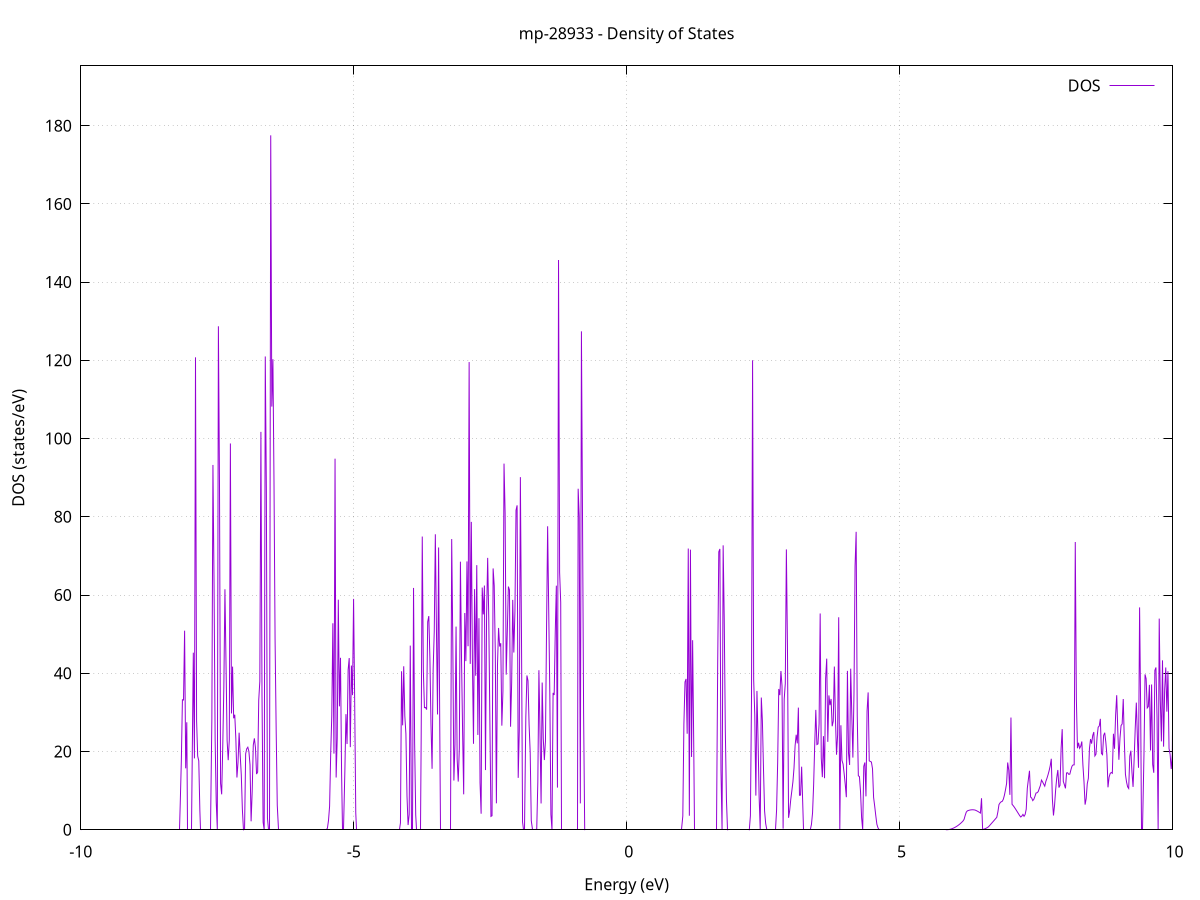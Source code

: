 set title 'mp-28933 - Density of States'
set xlabel 'Energy (eV)'
set ylabel 'DOS (states/eV)'
set grid
set xrange [-10:10]
set yrange [0:195.280]
set xzeroaxis lt -1
set terminal png size 800,600
set output 'mp-28933_dos_gnuplot.png'
plot '-' using 1:2 with lines title 'DOS'
-25.094400 0.000000
-25.074500 0.000000
-25.054500 0.000000
-25.034500 0.000000
-25.014600 0.000000
-24.994600 0.000000
-24.974600 0.000000
-24.954600 0.000000
-24.934700 0.000000
-24.914700 0.000000
-24.894700 0.000000
-24.874700 0.000000
-24.854800 0.000000
-24.834800 0.000000
-24.814800 0.000000
-24.794900 0.000000
-24.774900 0.000000
-24.754900 0.000000
-24.734900 0.000000
-24.715000 0.000000
-24.695000 0.000000
-24.675000 0.000000
-24.655100 0.000000
-24.635100 0.000000
-24.615100 0.000000
-24.595100 0.000000
-24.575200 0.000000
-24.555200 0.000000
-24.535200 0.000000
-24.515300 0.000000
-24.495300 0.000000
-24.475300 0.000000
-24.455300 0.000000
-24.435400 0.000000
-24.415400 0.000000
-24.395400 0.000000
-24.375400 0.000000
-24.355500 0.000000
-24.335500 0.000000
-24.315500 0.000000
-24.295600 0.000000
-24.275600 0.000000
-24.255600 0.000000
-24.235600 0.000000
-24.215700 0.000000
-24.195700 0.000000
-24.175700 0.000000
-24.155800 0.000000
-24.135800 0.000000
-24.115800 0.000000
-24.095800 0.000000
-24.075900 0.000000
-24.055900 0.000000
-24.035900 0.000000
-24.016000 0.000000
-23.996000 0.000000
-23.976000 0.000000
-23.956000 0.000000
-23.936100 0.000000
-23.916100 0.000000
-23.896100 0.000000
-23.876100 0.000000
-23.856200 0.000000
-23.836200 0.000000
-23.816200 0.000000
-23.796300 0.000000
-23.776300 0.000000
-23.756300 0.000000
-23.736300 0.000000
-23.716400 0.000000
-23.696400 0.000000
-23.676400 0.000000
-23.656500 0.000000
-23.636500 0.000000
-23.616500 0.000000
-23.596500 0.000000
-23.576600 0.000000
-23.556600 0.000000
-23.536600 0.000000
-23.516700 0.000000
-23.496700 0.000000
-23.476700 0.000000
-23.456700 0.000000
-23.436800 0.000000
-23.416800 0.000000
-23.396800 0.000000
-23.376800 0.000000
-23.356900 0.000000
-23.336900 0.000000
-23.316900 0.000000
-23.297000 0.000000
-23.277000 14.304500
-23.257000 175.127400
-23.237000 160.215400
-23.217100 0.000000
-23.197100 0.000000
-23.177100 0.000000
-23.157200 0.000000
-23.137200 0.000000
-23.117200 0.000000
-23.097200 0.000000
-23.077300 0.000000
-23.057300 0.000000
-23.037300 0.000000
-23.017300 0.000000
-22.997400 0.000000
-22.977400 0.000000
-22.957400 0.000000
-22.937500 0.000000
-22.917500 138.017500
-22.897500 0.000000
-22.877500 88.163900
-22.857600 0.000000
-22.837600 0.000000
-22.817600 0.000000
-22.797700 0.000000
-22.777700 0.000000
-22.757700 0.000000
-22.737700 0.000000
-22.717800 0.000000
-22.697800 0.000000
-22.677800 0.000000
-22.657900 0.000000
-22.637900 0.000000
-22.617900 0.000000
-22.597900 0.000000
-22.578000 0.000000
-22.558000 0.000000
-22.538000 0.000000
-22.518000 0.000000
-22.498100 0.000000
-22.478100 0.000000
-22.458100 0.000000
-22.438200 0.000000
-22.418200 0.000000
-22.398200 0.000000
-22.378200 0.000000
-22.358300 0.000000
-22.338300 0.000000
-22.318300 0.000000
-22.298400 0.000000
-22.278400 0.000000
-22.258400 0.000000
-22.238400 0.000000
-22.218500 0.000000
-22.198500 0.000000
-22.178500 0.000000
-22.158600 0.000000
-22.138600 0.000000
-22.118600 0.000000
-22.098600 0.000000
-22.078700 0.000000
-22.058700 0.000000
-22.038700 0.000000
-22.018700 0.000000
-21.998800 0.000000
-21.978800 0.000000
-21.958800 0.000000
-21.938900 0.000000
-21.918900 0.000000
-21.898900 0.000000
-21.878900 0.000000
-21.859000 0.000000
-21.839000 0.000000
-21.819000 0.000000
-21.799100 0.000000
-21.779100 0.000000
-21.759100 0.000000
-21.739100 0.000000
-21.719200 0.000000
-21.699200 0.000000
-21.679200 0.000000
-21.659300 0.000000
-21.639300 0.000000
-21.619300 0.000000
-21.599300 0.000000
-21.579400 0.000000
-21.559400 0.000000
-21.539400 0.000000
-21.519400 0.000000
-21.499500 0.000000
-21.479500 0.000000
-21.459500 0.000000
-21.439600 0.000000
-21.419600 0.000000
-21.399600 0.000000
-21.379600 0.000000
-21.359700 0.000000
-21.339700 0.000000
-21.319700 0.000000
-21.299800 0.000000
-21.279800 0.000000
-21.259800 0.000000
-21.239800 0.000000
-21.219900 0.000000
-21.199900 0.000000
-21.179900 0.000000
-21.159900 0.000000
-21.140000 0.000000
-21.120000 0.000000
-21.100000 0.000000
-21.080100 0.000000
-21.060100 0.000000
-21.040100 0.000000
-21.020100 0.000000
-21.000200 0.000000
-20.980200 0.000000
-20.960200 0.000000
-20.940300 0.000000
-20.920300 0.000000
-20.900300 0.000000
-20.880300 0.000000
-20.860400 0.000000
-20.840400 0.000000
-20.820400 0.000000
-20.800500 0.000000
-20.780500 0.000000
-20.760500 0.000000
-20.740500 0.000000
-20.720600 0.000000
-20.700600 0.000000
-20.680600 0.000000
-20.660600 0.000000
-20.640700 0.000000
-20.620700 0.000000
-20.600700 0.000000
-20.580800 0.000000
-20.560800 0.000000
-20.540800 0.000000
-20.520800 0.000000
-20.500900 0.000000
-20.480900 0.000000
-20.460900 0.000000
-20.441000 0.000000
-20.421000 0.000000
-20.401000 0.000000
-20.381000 0.000000
-20.361100 0.000000
-20.341100 0.000000
-20.321100 0.000000
-20.301200 0.000000
-20.281200 0.000000
-20.261200 0.000000
-20.241200 0.000000
-20.221300 0.000000
-20.201300 0.000000
-20.181300 0.000000
-20.161300 0.000000
-20.141400 0.000000
-20.121400 0.000000
-20.101400 0.000000
-20.081500 0.000000
-20.061500 0.000000
-20.041500 0.000000
-20.021500 0.000000
-20.001600 74.231200
-19.981600 108.640400
-19.961600 105.550600
-19.941700 0.000000
-19.921700 0.000000
-19.901700 0.000000
-19.881700 0.000000
-19.861800 0.000000
-19.841800 0.000000
-19.821800 0.000000
-19.801900 0.000000
-19.781900 0.000000
-19.761900 0.000000
-19.741900 0.000000
-19.722000 89.554500
-19.702000 214.513500
-19.682000 0.000000
-19.662000 0.000000
-19.642100 0.000000
-19.622100 0.000000
-19.602100 0.000000
-19.582200 0.000000
-19.562200 0.000000
-19.542200 0.000000
-19.522200 0.000000
-19.502300 0.000000
-19.482300 0.000000
-19.462300 0.000000
-19.442400 0.000000
-19.422400 0.000000
-19.402400 0.000000
-19.382400 0.000000
-19.362500 0.000000
-19.342500 371.662600
-19.322500 2570.352000
-19.302600 0.000000
-19.282600 0.000000
-19.262600 0.000000
-19.242600 0.000000
-19.222700 74.466600
-19.202700 65.685200
-19.182700 0.000000
-19.162700 71.688300
-19.142800 0.000000
-19.122800 0.000000
-19.102800 0.000000
-19.082900 0.000000
-19.062900 0.000000
-19.042900 0.000000
-19.022900 0.000000
-19.003000 0.000000
-18.983000 0.000000
-18.963000 0.000000
-18.943100 0.000000
-18.923100 0.000000
-18.903100 0.000000
-18.883100 0.000000
-18.863200 0.000000
-18.843200 0.000000
-18.823200 0.000000
-18.803200 0.000000
-18.783300 0.000000
-18.763300 0.000000
-18.743300 0.000000
-18.723400 0.000000
-18.703400 0.000000
-18.683400 0.000000
-18.663400 0.000000
-18.643500 0.000000
-18.623500 0.000000
-18.603500 0.000000
-18.583600 0.000000
-18.563600 0.000000
-18.543600 0.000000
-18.523600 0.000000
-18.503700 0.000000
-18.483700 0.000000
-18.463700 0.000000
-18.443800 0.000000
-18.423800 0.000000
-18.403800 0.000000
-18.383800 0.000000
-18.363900 0.000000
-18.343900 0.000000
-18.323900 0.000000
-18.303900 0.000000
-18.284000 0.000000
-18.264000 0.000000
-18.244000 0.000000
-18.224100 0.000000
-18.204100 0.000000
-18.184100 0.000000
-18.164100 0.000000
-18.144200 0.000000
-18.124200 0.000000
-18.104200 0.000000
-18.084300 0.000000
-18.064300 0.000000
-18.044300 0.000000
-18.024300 0.000000
-18.004400 0.000000
-17.984400 0.000000
-17.964400 0.000000
-17.944500 0.000000
-17.924500 0.000000
-17.904500 0.000000
-17.884500 0.000000
-17.864600 0.000000
-17.844600 0.000000
-17.824600 0.000000
-17.804600 0.000000
-17.784700 0.000000
-17.764700 0.000000
-17.744700 0.000000
-17.724800 0.000000
-17.704800 0.000000
-17.684800 0.000000
-17.664800 0.000000
-17.644900 0.000000
-17.624900 0.000000
-17.604900 0.000000
-17.585000 0.000000
-17.565000 0.000000
-17.545000 0.000000
-17.525000 0.000000
-17.505100 0.000000
-17.485100 0.000000
-17.465100 0.000000
-17.445200 0.000000
-17.425200 0.000000
-17.405200 0.000000
-17.385200 0.000000
-17.365300 0.000000
-17.345300 0.000000
-17.325300 0.000000
-17.305300 0.000000
-17.285400 0.000000
-17.265400 0.000000
-17.245400 0.000000
-17.225500 0.000000
-17.205500 0.000000
-17.185500 0.000000
-17.165500 0.000000
-17.145600 0.000000
-17.125600 0.000000
-17.105600 0.000000
-17.085700 0.000000
-17.065700 0.000000
-17.045700 0.000000
-17.025700 0.000000
-17.005800 0.000000
-16.985800 0.000000
-16.965800 0.000000
-16.945800 0.000000
-16.925900 0.000000
-16.905900 0.000000
-16.885900 0.000000
-16.866000 0.000000
-16.846000 0.000000
-16.826000 0.000000
-16.806000 0.000000
-16.786100 0.000000
-16.766100 0.000000
-16.746100 0.000000
-16.726200 0.000000
-16.706200 0.000000
-16.686200 0.000000
-16.666200 0.000000
-16.646300 0.000000
-16.626300 0.000000
-16.606300 0.000000
-16.586400 0.000000
-16.566400 0.000000
-16.546400 0.000000
-16.526400 0.000000
-16.506500 0.000000
-16.486500 0.000000
-16.466500 0.000000
-16.446500 0.000000
-16.426600 0.000000
-16.406600 0.000000
-16.386600 0.000000
-16.366700 0.000000
-16.346700 0.000000
-16.326700 0.000000
-16.306700 0.000000
-16.286800 0.000000
-16.266800 0.000000
-16.246800 0.000000
-16.226900 0.000000
-16.206900 0.000000
-16.186900 0.000000
-16.166900 0.000000
-16.147000 0.000000
-16.127000 0.000000
-16.107000 0.000000
-16.087100 0.000000
-16.067100 0.000000
-16.047100 0.000000
-16.027100 0.000000
-16.007200 0.000000
-15.987200 0.000000
-15.967200 0.000000
-15.947200 0.000000
-15.927300 0.000000
-15.907300 0.000000
-15.887300 0.000000
-15.867400 0.000000
-15.847400 0.000000
-15.827400 0.000000
-15.807400 0.000000
-15.787500 0.000000
-15.767500 0.000000
-15.747500 0.000000
-15.727600 0.000000
-15.707600 0.000000
-15.687600 0.000000
-15.667600 0.000000
-15.647700 0.000000
-15.627700 0.000000
-15.607700 0.000000
-15.587800 0.000000
-15.567800 0.000000
-15.547800 0.000000
-15.527800 0.000000
-15.507900 0.000000
-15.487900 0.000000
-15.467900 0.000000
-15.447900 0.000000
-15.428000 0.000000
-15.408000 0.000000
-15.388000 10.446200
-15.368100 14.801900
-15.348100 26.295700
-15.328100 29.185000
-15.308100 54.634200
-15.288200 14.402100
-15.268200 50.277500
-15.248200 8.860600
-15.228300 0.000000
-15.208300 0.000000
-15.188300 0.000000
-15.168300 0.000000
-15.148400 0.000000
-15.128400 0.000000
-15.108400 0.000000
-15.088400 105.283700
-15.068500 10.421200
-15.048500 54.938300
-15.028500 22.826300
-15.008600 22.793600
-14.988600 22.760800
-14.968600 20.324800
-14.948600 6.111900
-14.928700 0.000000
-14.908700 0.000000
-14.888700 0.000000
-14.868800 0.000000
-14.848800 0.000000
-14.828800 0.000000
-14.808800 0.000000
-14.788900 0.000000
-14.768900 0.000000
-14.748900 0.000000
-14.729000 0.000000
-14.709000 0.000000
-14.689000 0.000000
-14.669000 0.000000
-14.649100 0.000000
-14.629100 0.000000
-14.609100 0.000000
-14.589100 0.000000
-14.569200 0.000000
-14.549200 0.000000
-14.529200 0.000000
-14.509300 0.000000
-14.489300 0.000000
-14.469300 0.000000
-14.449300 63.734200
-14.429400 77.131200
-14.409400 0.000000
-14.389400 120.172500
-14.369500 66.485400
-14.349500 0.027200
-14.329500 0.000000
-14.309500 0.000000
-14.289600 0.000000
-14.269600 0.000000
-14.249600 0.000000
-14.229700 0.000000
-14.209700 0.000000
-14.189700 0.000000
-14.169700 0.000000
-14.149800 0.000000
-14.129800 0.000000
-14.109800 0.000000
-14.089800 0.000000
-14.069900 0.000000
-14.049900 0.000000
-14.029900 0.000000
-14.010000 0.000000
-13.990000 0.000000
-13.970000 0.000000
-13.950000 0.000000
-13.930100 0.000000
-13.910100 0.000000
-13.890100 0.000000
-13.870200 0.000000
-13.850200 0.000000
-13.830200 0.000000
-13.810200 0.000000
-13.790300 0.000000
-13.770300 0.000000
-13.750300 0.000000
-13.730400 0.000000
-13.710400 0.000000
-13.690400 0.215600
-13.670400 2.699500
-13.650500 8.430400
-13.630500 8.427900
-13.610500 8.425600
-13.590500 8.525100
-13.570600 11.491100
-13.550600 14.728800
-13.530600 27.876800
-13.510700 25.043100
-13.490700 8.025300
-13.470700 8.036100
-13.450700 8.047600
-13.430800 8.059900
-13.410800 58.778900
-13.390800 12.758800
-13.370900 10.357400
-13.350900 0.000000
-13.330900 0.000000
-13.310900 0.000000
-13.291000 0.000000
-13.271000 12.077200
-13.251000 17.064600
-13.231100 13.036500
-13.211100 13.015700
-13.191100 13.024500
-13.171100 18.650600
-13.151200 24.448500
-13.131200 18.504800
-13.111200 16.997600
-13.091200 13.985800
-13.071300 10.869400
-13.051300 8.079700
-13.031300 5.016900
-13.011400 2.161600
-12.991400 0.725600
-12.971400 0.054500
-12.951400 0.000000
-12.931500 0.000000
-12.911500 0.000000
-12.891500 0.000000
-12.871600 0.000000
-12.851600 0.000000
-12.831600 0.000000
-12.811600 0.000000
-12.791700 39.525800
-12.771700 108.695500
-12.751700 41.402000
-12.731700 48.194800
-12.711800 72.008900
-12.691800 58.259400
-12.671800 0.000000
-12.651900 0.000000
-12.631900 0.000000
-12.611900 0.000000
-12.591900 0.000000
-12.572000 0.000000
-12.552000 0.000000
-12.532000 0.000000
-12.512100 0.000000
-12.492100 0.000000
-12.472100 0.000000
-12.452100 0.000000
-12.432200 0.000000
-12.412200 0.000000
-12.392200 0.000000
-12.372300 0.000000
-12.352300 0.000000
-12.332300 0.000000
-12.312300 0.000000
-12.292400 0.000000
-12.272400 0.000000
-12.252400 0.000000
-12.232400 0.000000
-12.212500 0.000000
-12.192500 0.000000
-12.172500 0.000000
-12.152600 0.000000
-12.132600 0.000000
-12.112600 0.000000
-12.092600 0.000000
-12.072700 0.000000
-12.052700 0.000000
-12.032700 0.000000
-12.012800 0.000000
-11.992800 0.000000
-11.972800 0.000000
-11.952800 0.000000
-11.932900 0.000000
-11.912900 0.000000
-11.892900 0.000000
-11.873000 0.000000
-11.853000 0.000000
-11.833000 0.000000
-11.813000 0.000000
-11.793100 0.000000
-11.773100 0.000000
-11.753100 0.000000
-11.733100 0.000000
-11.713200 0.000000
-11.693200 0.000000
-11.673200 0.000000
-11.653300 0.000000
-11.633300 0.000000
-11.613300 0.000000
-11.593300 0.000000
-11.573400 0.000000
-11.553400 0.000000
-11.533400 0.000000
-11.513500 0.000000
-11.493500 0.000000
-11.473500 0.000000
-11.453500 0.000000
-11.433600 0.000000
-11.413600 0.000000
-11.393600 0.000000
-11.373700 0.000000
-11.353700 0.000000
-11.333700 0.000000
-11.313700 0.000000
-11.293800 0.000000
-11.273800 0.000000
-11.253800 0.000000
-11.233800 0.000000
-11.213900 0.000000
-11.193900 0.000000
-11.173900 0.000000
-11.154000 0.000000
-11.134000 0.000000
-11.114000 0.000000
-11.094000 0.000000
-11.074100 0.000000
-11.054100 0.000000
-11.034100 0.000000
-11.014200 0.000000
-10.994200 0.000000
-10.974200 0.000000
-10.954200 0.000000
-10.934300 0.000000
-10.914300 0.000000
-10.894300 0.000000
-10.874300 0.000000
-10.854400 0.000000
-10.834400 0.000000
-10.814400 0.000000
-10.794500 0.000000
-10.774500 0.000000
-10.754500 0.000000
-10.734500 0.000000
-10.714600 0.000000
-10.694600 0.000000
-10.674600 0.000000
-10.654700 0.000000
-10.634700 0.000000
-10.614700 0.000000
-10.594700 0.000000
-10.574800 0.000000
-10.554800 0.000000
-10.534800 0.000000
-10.514900 0.000000
-10.494900 0.000000
-10.474900 0.000000
-10.454900 0.000000
-10.435000 0.000000
-10.415000 0.000000
-10.395000 0.000000
-10.375000 0.000000
-10.355100 0.000000
-10.335100 0.000000
-10.315100 0.000000
-10.295200 0.000000
-10.275200 0.000000
-10.255200 0.000000
-10.235200 0.000000
-10.215300 0.000000
-10.195300 0.000000
-10.175300 0.000000
-10.155400 0.000000
-10.135400 0.000000
-10.115400 0.000000
-10.095400 0.000000
-10.075500 0.000000
-10.055500 0.000000
-10.035500 0.000000
-10.015600 0.000000
-9.995600 0.000000
-9.975600 0.000000
-9.955600 0.000000
-9.935700 0.000000
-9.915700 0.000000
-9.895700 0.000000
-9.875700 0.000000
-9.855800 0.000000
-9.835800 0.000000
-9.815800 0.000000
-9.795900 0.000000
-9.775900 0.000000
-9.755900 0.000000
-9.735900 0.000000
-9.716000 0.000000
-9.696000 0.000000
-9.676000 0.000000
-9.656100 0.000000
-9.636100 0.000000
-9.616100 0.000000
-9.596100 0.000000
-9.576200 0.000000
-9.556200 0.000000
-9.536200 0.000000
-9.516300 0.000000
-9.496300 0.000000
-9.476300 0.000000
-9.456300 0.000000
-9.436400 0.000000
-9.416400 0.000000
-9.396400 0.000000
-9.376400 0.000000
-9.356500 0.000000
-9.336500 0.000000
-9.316500 0.000000
-9.296600 0.000000
-9.276600 0.000000
-9.256600 0.000000
-9.236600 0.000000
-9.216700 0.000000
-9.196700 0.000000
-9.176700 0.000000
-9.156800 0.000000
-9.136800 0.000000
-9.116800 0.000000
-9.096800 0.000000
-9.076900 0.000000
-9.056900 0.000000
-9.036900 0.000000
-9.016900 0.000000
-8.997000 0.000000
-8.977000 0.000000
-8.957000 0.000000
-8.937100 0.000000
-8.917100 0.000000
-8.897100 0.000000
-8.877100 0.000000
-8.857200 0.000000
-8.837200 0.000000
-8.817200 0.000000
-8.797300 0.000000
-8.777300 0.000000
-8.757300 0.000000
-8.737300 0.000000
-8.717400 0.000000
-8.697400 0.000000
-8.677400 0.000000
-8.657500 0.000000
-8.637500 0.000000
-8.617500 0.000000
-8.597500 0.000000
-8.577600 0.000000
-8.557600 0.000000
-8.537600 0.000000
-8.517600 0.000000
-8.497700 0.000000
-8.477700 0.000000
-8.457700 0.000000
-8.437800 0.000000
-8.417800 0.000000
-8.397800 0.000000
-8.377800 0.000000
-8.357900 0.000000
-8.337900 0.000000
-8.317900 0.000000
-8.298000 0.000000
-8.278000 0.000000
-8.258000 0.000000
-8.238000 0.000000
-8.218100 0.000000
-8.198100 0.000000
-8.178100 6.668900
-8.158200 17.487800
-8.138200 33.237800
-8.118200 33.174900
-8.098200 50.905200
-8.078300 15.702000
-8.058300 27.475700
-8.038300 0.000000
-8.018300 0.000000
-7.998400 0.000000
-7.978400 0.000000
-7.958400 18.538700
-7.938500 45.271500
-7.918500 18.240600
-7.898500 120.780400
-7.878500 27.923500
-7.858600 18.845100
-7.838600 17.621600
-7.818600 4.945200
-7.798700 0.000000
-7.778700 0.000000
-7.758700 0.000000
-7.738700 0.000000
-7.718800 0.000000
-7.698800 0.000000
-7.678800 0.000000
-7.658900 0.000000
-7.638900 0.000000
-7.618900 0.000000
-7.598900 28.329200
-7.579000 93.272400
-7.559000 63.066500
-7.539000 23.136500
-7.519000 7.083500
-7.499100 0.203800
-7.479100 128.709400
-7.459100 88.889100
-7.439200 11.872200
-7.419200 9.059700
-7.399200 21.307800
-7.379200 36.602400
-7.359300 61.487100
-7.339300 42.208700
-7.319300 22.784800
-7.299400 17.799000
-7.279400 23.003600
-7.259400 98.760300
-7.239400 29.737400
-7.219500 41.712700
-7.199500 28.505000
-7.179500 29.417800
-7.159600 23.322000
-7.139600 13.354400
-7.119600 17.261000
-7.099600 24.815700
-7.079700 19.130800
-7.059700 14.039700
-7.039700 5.134400
-7.019700 0.000000
-6.999800 0.134900
-6.979800 19.419500
-6.959800 20.714700
-6.939900 21.105300
-6.919900 19.988000
-6.899900 16.599800
-6.879900 2.168600
-6.860000 9.838800
-6.840000 21.667500
-6.820000 23.365800
-6.800100 21.007100
-6.780100 14.239300
-6.760100 14.764700
-6.740100 33.162400
-6.720200 37.933600
-6.700200 101.722300
-6.680200 34.528300
-6.660200 1.952600
-6.640300 0.000000
-6.620300 120.997000
-6.600300 86.900400
-6.580400 2.983400
-6.560400 0.000000
-6.540400 0.000000
-6.520400 177.527100
-6.500500 108.182500
-6.480500 120.290900
-6.460500 88.789300
-6.440600 48.515600
-6.420600 25.357600
-6.400600 6.250600
-6.380600 0.000000
-6.360700 0.000000
-6.340700 0.000000
-6.320700 0.000000
-6.300800 0.000000
-6.280800 0.000000
-6.260800 0.000000
-6.240800 0.000000
-6.220900 0.000000
-6.200900 0.000000
-6.180900 0.000000
-6.160900 0.000000
-6.141000 0.000000
-6.121000 0.000000
-6.101000 0.000000
-6.081100 0.000000
-6.061100 0.000000
-6.041100 0.000000
-6.021100 0.000000
-6.001200 0.000000
-5.981200 0.000000
-5.961200 0.000000
-5.941300 0.000000
-5.921300 0.000000
-5.901300 0.000000
-5.881300 0.000000
-5.861400 0.000000
-5.841400 0.000000
-5.821400 0.000000
-5.801500 0.000000
-5.781500 0.000000
-5.761500 0.000000
-5.741500 0.000000
-5.721600 0.000000
-5.701600 0.000000
-5.681600 0.000000
-5.661600 0.000000
-5.641700 0.000000
-5.621700 0.000000
-5.601700 0.000000
-5.581800 0.000000
-5.561800 0.000000
-5.541800 0.000000
-5.521800 0.000000
-5.501900 0.000000
-5.481900 0.412400
-5.461900 2.393100
-5.442000 6.011000
-5.422000 19.301000
-5.402000 29.136200
-5.382000 52.793000
-5.362100 19.477200
-5.342100 94.871900
-5.322100 13.356500
-5.302200 23.347500
-5.282200 58.814300
-5.262200 31.551000
-5.242200 43.962100
-5.222300 14.523200
-5.202300 0.000000
-5.182300 0.000000
-5.162300 14.948700
-5.142400 29.560100
-5.122400 21.921800
-5.102400 40.886200
-5.082500 43.898300
-5.062500 21.120700
-5.042500 41.975000
-5.022500 34.418400
-5.002600 59.022000
-4.982600 33.111500
-4.962600 4.320700
-4.942700 0.000000
-4.922700 0.000000
-4.902700 0.000000
-4.882700 0.000000
-4.862800 0.000000
-4.842800 0.000000
-4.822800 0.000000
-4.802800 0.000000
-4.782900 0.000000
-4.762900 0.000000
-4.742900 0.000000
-4.723000 0.000000
-4.703000 0.000000
-4.683000 0.000000
-4.663000 0.000000
-4.643100 0.000000
-4.623100 0.000000
-4.603100 0.000000
-4.583200 0.000000
-4.563200 0.000000
-4.543200 0.000000
-4.523200 0.000000
-4.503300 0.000000
-4.483300 0.000000
-4.463300 0.000000
-4.443400 0.000000
-4.423400 0.000000
-4.403400 0.000000
-4.383400 0.000000
-4.363500 0.000000
-4.343500 0.000000
-4.323500 0.000000
-4.303500 0.000000
-4.283600 0.000000
-4.263600 0.000000
-4.243600 0.000000
-4.223700 0.000000
-4.203700 0.000000
-4.183700 0.000000
-4.163700 0.000000
-4.143800 1.747500
-4.123800 40.523900
-4.103800 26.698800
-4.083900 41.802000
-4.063900 29.092800
-4.043900 24.515900
-4.023900 8.608500
-4.004000 1.208700
-3.984000 3.893100
-3.964000 47.086100
-3.944100 0.000000
-3.924100 0.000000
-3.904100 61.823500
-3.884100 22.217300
-3.864200 3.814200
-3.844200 0.000000
-3.824200 0.000000
-3.804200 0.000000
-3.784300 0.000000
-3.764300 23.199400
-3.744300 74.962600
-3.724400 40.671500
-3.704400 31.231800
-3.684400 31.266000
-3.664400 30.725700
-3.644500 53.165100
-3.624500 54.633300
-3.604500 43.990300
-3.584600 26.971400
-3.564600 15.587000
-3.544600 41.111400
-3.524600 50.643000
-3.504700 75.548400
-3.484700 51.382400
-3.464700 29.471300
-3.444800 72.170200
-3.424800 28.344000
-3.404800 0.000000
-3.384800 0.000000
-3.364900 0.000000
-3.344900 0.000000
-3.324900 0.000000
-3.304900 0.000000
-3.285000 0.000000
-3.265000 0.000000
-3.245000 0.000000
-3.225100 0.000000
-3.205100 74.307200
-3.185100 48.080900
-3.165100 12.584300
-3.145200 21.748400
-3.125200 51.939900
-3.105200 18.109300
-3.085300 12.317300
-3.065300 20.828000
-3.045300 68.536200
-3.025300 43.987200
-3.005400 25.172700
-2.985400 9.066800
-2.965400 55.415500
-2.945400 43.116500
-2.925500 68.610700
-2.905500 46.920100
-2.885500 119.559400
-2.865600 42.414700
-2.845600 78.716900
-2.825600 43.151800
-2.805600 21.976800
-2.785700 61.508900
-2.765700 39.378700
-2.745700 67.647200
-2.725800 24.239200
-2.705800 54.086600
-2.685800 12.022200
-2.665800 4.097500
-2.645900 61.914900
-2.625900 55.070900
-2.605900 62.439100
-2.586000 15.261700
-2.566000 54.733500
-2.546000 69.506100
-2.526000 54.034100
-2.506100 28.574300
-2.486100 3.416500
-2.466100 3.587300
-2.446100 66.805700
-2.426200 62.403900
-2.406200 45.111400
-2.386200 6.761000
-2.366300 41.972800
-2.346300 51.594400
-2.326300 46.855500
-2.306300 47.688200
-2.286400 26.610200
-2.266400 35.473500
-2.246400 93.603900
-2.226500 81.012600
-2.206500 39.660700
-2.186500 50.541800
-2.166500 62.174200
-2.146600 61.319300
-2.126600 26.347600
-2.106600 37.590500
-2.086700 58.777100
-2.066700 45.314400
-2.046700 55.838700
-2.026700 81.686900
-2.006800 82.930100
-1.986800 13.266500
-1.966800 25.294600
-1.946800 90.154500
-1.926900 50.504400
-1.906900 1.984500
-1.886900 0.000000
-1.867000 0.000000
-1.847000 28.772600
-1.827000 39.444000
-1.807000 38.090300
-1.787100 26.867400
-1.767100 19.816400
-1.747100 2.333600
-1.727200 0.000000
-1.707200 0.000000
-1.687200 0.000000
-1.667200 0.000000
-1.647300 0.152500
-1.627300 12.189000
-1.607300 40.795100
-1.587400 24.928900
-1.567400 6.727100
-1.547400 37.646300
-1.527400 23.361700
-1.507500 17.826700
-1.487500 22.613700
-1.467500 51.270300
-1.447500 77.581400
-1.427600 56.147400
-1.407600 35.090400
-1.387600 3.922100
-1.367700 0.000000
-1.347700 34.987100
-1.327700 34.455700
-1.307700 50.620700
-1.287800 62.400300
-1.267800 10.781300
-1.247800 145.650200
-1.227900 65.780900
-1.207900 58.127800
-1.187900 0.000000
-1.167900 0.000000
-1.148000 0.000000
-1.128000 0.000000
-1.108000 0.000000
-1.088100 0.000000
-1.068100 0.000000
-1.048100 0.000000
-1.028100 0.000000
-1.008200 0.000000
-0.988200 0.000000
-0.968200 0.000000
-0.948200 0.000000
-0.928300 0.000000
-0.908300 0.000000
-0.888300 87.180100
-0.868400 79.964700
-0.848400 6.743800
-0.828400 127.425700
-0.808400 79.659400
-0.788500 29.851500
-0.768500 0.030800
-0.748500 0.000000
-0.728600 0.000000
-0.708600 0.000000
-0.688600 0.000000
-0.668600 0.000000
-0.648700 0.000000
-0.628700 0.000000
-0.608700 0.000000
-0.588700 0.000000
-0.568800 0.000000
-0.548800 0.000000
-0.528800 0.000000
-0.508900 0.000000
-0.488900 0.000000
-0.468900 0.000000
-0.448900 0.000000
-0.429000 0.000000
-0.409000 0.000000
-0.389000 0.000000
-0.369100 0.000000
-0.349100 0.000000
-0.329100 0.000000
-0.309100 0.000000
-0.289200 0.000000
-0.269200 0.000000
-0.249200 0.000000
-0.229300 0.000000
-0.209300 0.000000
-0.189300 0.000000
-0.169300 0.000000
-0.149400 0.000000
-0.129400 0.000000
-0.109400 0.000000
-0.089400 0.000000
-0.069500 0.000000
-0.049500 0.000000
-0.029500 0.000000
-0.009600 0.000000
0.010400 0.000000
0.030400 0.000000
0.050400 0.000000
0.070300 0.000000
0.090300 0.000000
0.110300 0.000000
0.130200 0.000000
0.150200 0.000000
0.170200 0.000000
0.190200 0.000000
0.210100 0.000000
0.230100 0.000000
0.250100 0.000000
0.270000 0.000000
0.290000 0.000000
0.310000 0.000000
0.330000 0.000000
0.349900 0.000000
0.369900 0.000000
0.389900 0.000000
0.409900 0.000000
0.429800 0.000000
0.449800 0.000000
0.469800 0.000000
0.489700 0.000000
0.509700 0.000000
0.529700 0.000000
0.549700 0.000000
0.569600 0.000000
0.589600 0.000000
0.609600 0.000000
0.629500 0.000000
0.649500 0.000000
0.669500 0.000000
0.689500 0.000000
0.709400 0.000000
0.729400 0.000000
0.749400 0.000000
0.769300 0.000000
0.789300 0.000000
0.809300 0.000000
0.829300 0.000000
0.849200 0.000000
0.869200 0.000000
0.889200 0.000000
0.909200 0.000000
0.929100 0.000000
0.949100 0.000000
0.969100 0.000000
0.989000 0.000000
1.009000 0.000000
1.029000 3.486700
1.049000 27.038100
1.068900 37.773300
1.088900 38.565200
1.108900 24.550100
1.128800 71.897300
1.148800 3.591300
1.168800 71.595900
1.188800 18.623600
1.208700 48.453900
1.228700 22.309400
1.248700 0.000000
1.268700 0.000000
1.288600 0.000000
1.308600 0.000000
1.328600 0.000000
1.348500 0.000000
1.368500 0.000000
1.388500 0.000000
1.408500 0.000000
1.428400 0.000000
1.448400 0.000000
1.468400 0.000000
1.488300 0.000000
1.508300 0.000000
1.528300 0.000000
1.548300 0.000000
1.568200 0.000000
1.588200 0.000000
1.608200 0.000000
1.628100 0.000000
1.648100 0.000000
1.668100 42.696700
1.688100 71.046400
1.708000 71.790900
1.728000 15.281200
1.748000 0.000000
1.768000 72.707900
1.787900 53.917100
1.807900 25.259400
1.827900 7.838200
1.847800 0.007300
1.867800 0.000000
1.887800 0.000000
1.907800 0.000000
1.927700 0.000000
1.947700 0.000000
1.967700 0.000000
1.987600 0.000000
2.007600 0.000000
2.027600 0.000000
2.047600 0.000000
2.067500 0.000000
2.087500 0.000000
2.107500 0.000000
2.127400 0.000000
2.147400 0.000000
2.167400 0.000000
2.187400 0.000000
2.207300 0.000000
2.227300 0.000000
2.247300 0.008100
2.267300 3.586600
2.287200 33.150600
2.307200 120.027700
2.327200 38.327100
2.347100 29.409700
2.367100 8.734100
2.387100 35.486800
2.407100 23.128500
2.427000 8.499800
2.447000 0.000000
2.467000 33.803700
2.486900 27.818000
2.506900 15.632600
2.526900 4.839700
2.546900 1.607100
2.566800 0.112600
2.586800 0.000000
2.606800 0.000000
2.626700 0.000000
2.646700 0.000000
2.666700 0.000000
2.686700 0.000000
2.706600 0.000000
2.726600 0.000000
2.746600 4.985600
2.766600 17.114000
2.786500 35.986100
2.806500 34.418100
2.826500 40.584000
2.846400 36.776600
2.866400 0.284800
2.886400 33.405900
2.906400 37.364700
2.926300 71.666000
2.946300 46.651400
2.966300 3.059700
2.986200 4.848100
3.006200 7.704700
3.026200 9.944500
3.046200 12.276300
3.066100 15.769000
3.086100 21.504000
3.106100 24.296900
3.126100 22.092000
3.146000 31.229700
3.166000 8.826800
3.186000 8.868300
3.205900 16.130500
3.225900 6.732300
3.245900 0.000000
3.265900 0.000000
3.285800 0.000000
3.305800 0.000000
3.325800 0.000000
3.345700 0.000000
3.365700 0.072300
3.385700 1.376400
3.405700 4.315600
3.425600 11.465200
3.445600 21.837200
3.465600 30.640300
3.485500 21.780800
3.505500 21.949800
3.525500 27.084800
3.545500 55.296700
3.565400 18.311400
3.585400 13.464700
3.605400 23.932800
3.625400 13.191300
3.645300 38.707600
3.665300 43.745700
3.685300 22.469500
3.705200 34.350500
3.725200 31.864200
3.745200 33.441100
3.765200 26.470200
3.785100 27.773900
3.805100 41.726200
3.825100 28.547000
3.845000 19.184100
3.865000 24.267700
3.885000 54.330400
3.905000 0.000000
3.924900 26.721200
3.944900 17.741600
3.964900 16.804800
3.984800 14.332900
4.004800 11.581800
4.024800 8.331700
4.044800 40.626600
4.064700 19.549700
4.084700 16.562300
4.104700 41.186900
4.124700 29.495200
4.144600 18.449000
4.164600 34.613200
4.184600 67.393800
4.204500 76.163800
4.224500 29.169000
4.244500 13.808500
4.264500 13.599100
4.284400 9.823400
4.304400 3.066300
4.324400 0.000000
4.344300 16.237400
4.364300 17.195500
4.384300 8.543000
4.404300 30.331000
4.424200 35.116700
4.444200 17.627300
4.464200 17.464100
4.484100 17.315300
4.504100 15.599500
4.524100 8.277500
4.544100 6.044500
4.564000 3.629200
4.584000 1.431700
4.604000 0.512000
4.624000 0.055000
4.643900 0.000000
4.663900 0.000000
4.683900 0.000000
4.703800 0.000000
4.723800 0.000000
4.743800 0.000000
4.763800 0.000000
4.783700 0.000000
4.803700 0.000000
4.823700 0.000000
4.843600 0.000000
4.863600 0.000000
4.883600 0.000000
4.903600 0.000000
4.923500 0.000000
4.943500 0.000000
4.963500 0.000000
4.983400 0.000000
5.003400 0.000000
5.023400 0.000000
5.043400 0.000000
5.063300 0.000000
5.083300 0.000000
5.103300 0.000000
5.123300 0.000000
5.143200 0.000000
5.163200 0.000000
5.183200 0.000000
5.203100 0.000000
5.223100 0.000000
5.243100 0.000000
5.263100 0.000000
5.283000 0.000000
5.303000 0.000000
5.323000 0.000000
5.342900 0.000000
5.362900 0.000000
5.382900 0.000000
5.402900 0.000000
5.422800 0.000000
5.442800 0.000000
5.462800 0.000000
5.482800 0.000000
5.502700 0.000000
5.522700 0.000000
5.542700 0.000000
5.562600 0.000000
5.582600 0.000000
5.602600 0.000000
5.622600 0.000000
5.642500 0.000000
5.662500 0.000000
5.682500 0.000000
5.702400 0.000000
5.722400 0.000000
5.742400 0.000000
5.762400 0.000000
5.782300 0.000000
5.802300 0.000000
5.822300 0.000000
5.842200 0.000000
5.862200 0.003200
5.882200 0.023200
5.902200 0.061400
5.922100 0.117800
5.942100 0.192500
5.962100 0.285400
5.982100 0.396500
6.002000 0.525900
6.022000 0.673500
6.042000 0.839400
6.061900 1.023500
6.081900 1.225800
6.101900 1.447300
6.121900 1.689100
6.141800 1.951000
6.161800 2.233200
6.181800 2.658600
6.201700 3.655100
6.221700 4.502700
6.241700 4.831100
6.261700 4.937700
6.281600 5.019200
6.301600 5.075400
6.321600 5.106400
6.341500 5.112300
6.361500 5.092900
6.381500 5.048400
6.401500 4.930300
6.421400 4.789900
6.441400 4.633000
6.461400 4.459700
6.481400 4.272200
6.501300 8.057600
6.521300 0.073200
6.541300 0.145800
6.561200 0.243100
6.581200 0.365200
6.601200 0.512000
6.621200 0.683500
6.641100 0.948800
6.661100 1.264600
6.681100 1.581600
6.701000 1.899900
6.721000 2.219400
6.741000 2.540200
6.761000 2.862200
6.780900 3.185400
6.800900 4.556400
6.820900 6.434900
6.840800 6.876100
6.860800 7.152600
6.880800 7.264200
6.900800 7.806500
6.920700 8.834500
6.940700 10.231900
6.960700 11.829300
6.980700 17.198000
7.000600 15.222200
7.020600 8.929400
7.040600 28.690800
7.060500 6.518700
7.080500 6.185000
7.100500 5.810100
7.120500 5.393900
7.140400 4.953000
7.160400 4.509000
7.180400 4.062100
7.200300 3.612400
7.220300 3.267300
7.240300 3.515900
7.260300 3.923800
7.280200 3.448900
7.300200 3.897200
7.320200 5.250100
7.340200 10.612500
7.360100 12.926500
7.380100 15.083600
7.400100 8.378300
7.420000 8.122200
7.440000 7.452300
7.460000 7.793300
7.480000 8.550300
7.499900 9.396200
7.519900 9.469600
7.539900 9.758100
7.559800 10.569000
7.579800 11.324000
7.599800 12.702900
7.619800 12.243300
7.639700 11.693400
7.659700 11.154000
7.679700 12.359800
7.699600 13.143700
7.719600 14.052600
7.739600 15.086200
7.759600 16.348400
7.779500 18.153200
7.799500 7.837800
7.819500 3.655500
7.839500 6.304300
7.859400 10.230700
7.879400 13.310200
7.899400 15.289300
7.919300 10.791100
7.939300 11.372900
7.959300 20.778900
7.979300 25.727700
7.999200 12.381100
8.019200 11.526900
8.039200 10.589400
8.059100 14.533400
8.079100 14.569600
8.099100 14.173800
8.119100 14.224800
8.139000 15.330700
8.159000 16.265300
8.179000 16.582100
8.198900 16.601300
8.218900 73.567500
8.238900 33.469900
8.258900 20.842500
8.278800 22.245900
8.298800 20.824700
8.318800 21.350600
8.338800 22.564700
8.358700 16.577700
8.378700 12.273100
8.398700 6.430900
8.418600 7.963400
8.438600 11.771700
8.458600 13.160400
8.478600 20.765500
8.498500 23.188100
8.518500 22.021200
8.538500 24.099100
8.558400 24.987600
8.578400 18.884600
8.598400 19.338100
8.618400 23.704000
8.638300 26.216900
8.658300 26.533300
8.678300 28.356500
8.698200 19.505200
8.718200 19.197600
8.738200 24.113400
8.758200 24.809300
8.778100 22.460500
8.798100 19.122100
8.818100 10.857500
8.838100 13.422900
8.858000 14.375600
8.878000 14.652000
8.898000 14.447500
8.917900 24.538900
8.937900 20.708900
8.957900 29.298100
8.977900 34.401000
8.997800 25.303500
9.017800 17.889600
9.037800 23.411100
9.057700 26.652200
9.077700 27.059000
9.097700 33.425400
9.117700 22.556300
9.137600 14.209300
9.157600 12.260100
9.177600 10.978200
9.197600 10.557000
9.217500 18.814800
9.237500 20.216300
9.257500 14.713600
9.277400 10.957900
9.297400 18.092000
9.317400 25.998100
9.337400 32.497200
9.357300 23.480900
9.377300 15.852900
9.397300 56.841500
9.417200 30.124300
9.437200 0.000000
9.457200 0.000000
9.477200 19.166700
9.497100 39.722400
9.517100 38.589000
9.537100 31.137700
9.557000 31.488100
9.577000 37.049600
9.597000 20.280100
9.617000 37.149700
9.636900 16.704900
9.656900 14.572200
9.676900 40.753200
9.696900 41.489600
9.716800 28.702000
9.736800 0.000000
9.756800 53.988800
9.776700 33.046400
9.796700 22.595800
9.816700 43.320500
9.836700 21.253900
9.856600 35.858000
9.876600 41.484200
9.896600 30.190900
9.916500 40.532700
9.936500 20.778600
9.956500 19.240800
9.976500 15.528600
9.996400 19.133500
10.016400 53.458400
10.036400 24.715700
10.056300 19.088200
10.076300 32.877100
10.096300 29.202300
10.116300 11.951000
10.136200 16.209700
10.156200 25.375700
10.176200 23.757000
10.196200 22.465700
10.216100 19.921100
10.236100 20.265400
10.256100 19.452300
10.276000 12.206200
10.296000 7.831200
10.316000 7.026600
10.336000 9.561600
10.355900 15.618000
10.375900 19.805500
10.395900 25.462400
10.415800 38.138500
10.435800 12.292400
10.455800 33.369800
10.475800 36.156200
10.495700 19.769200
10.515700 20.165400
10.535700 19.537700
10.555600 21.430700
10.575600 22.813600
10.595600 22.338300
10.615600 19.715100
10.635500 17.051200
10.655500 35.270500
10.675500 47.321600
10.695500 33.137900
10.715400 32.084500
10.735400 22.477800
10.755400 39.901700
10.775300 30.239400
10.795300 18.671300
10.815300 4.709200
10.835300 14.063700
10.855200 23.713300
10.875200 28.376800
10.895200 31.672300
10.915100 29.753700
10.935100 20.070500
10.955100 21.046000
10.975100 18.899200
10.995000 13.848200
11.015000 13.921600
11.035000 38.631300
11.054900 26.656700
11.074900 24.514900
11.094900 22.653800
11.114900 21.186300
11.134800 19.278000
11.154800 17.561600
11.174800 18.623900
11.194800 2.336200
11.214700 8.300600
11.234700 28.839000
11.254700 37.011800
11.274600 45.830900
11.294600 45.309300
11.314600 45.678700
11.334600 4.670700
11.354500 9.904300
11.374500 18.495400
11.394500 30.314600
11.414400 31.152700
11.434400 33.277600
11.454400 17.572500
11.474400 20.288500
11.494300 27.314400
11.514300 10.387200
11.534300 14.490500
11.554300 19.803400
11.574200 26.370100
11.594200 108.568500
11.614200 18.573400
11.634100 14.501600
11.654100 29.513700
11.674100 23.097500
11.694100 5.611800
11.714000 7.593900
11.734000 13.642200
11.754000 22.838600
11.773900 46.738800
11.793900 23.996800
11.813900 15.085600
11.833900 25.870000
11.853800 46.359500
11.873800 9.857700
11.893800 5.546900
11.913700 64.886500
11.933700 39.109100
11.953700 19.621500
11.973700 19.973200
11.993600 20.566200
12.013600 22.202900
12.033600 16.368400
12.053600 9.527000
12.073500 7.500500
12.093500 17.452800
12.113500 43.259600
12.133400 51.633900
12.153400 23.650900
12.173400 20.081500
12.193400 19.065900
12.213300 31.602500
12.233300 29.173900
12.253300 23.370900
12.273200 21.619700
12.293200 23.171000
12.313200 26.705800
12.333200 34.804200
12.353100 34.867900
12.373100 32.437200
12.393100 36.396100
12.413000 22.568100
12.433000 33.262100
12.453000 31.672100
12.473000 18.758000
12.492900 15.050400
12.512900 10.772600
12.532900 6.389400
12.552900 4.626800
12.572800 6.345600
12.592800 13.102900
12.612800 28.060400
12.632700 38.448200
12.652700 9.861300
12.672700 13.298300
12.692700 17.231400
12.712600 21.660600
12.732600 26.227900
12.752600 10.978000
12.772500 8.874900
12.792500 20.668700
12.812500 44.614700
12.832500 8.985600
12.852400 5.422700
12.872400 38.620200
12.892400 32.807700
12.912300 19.032500
12.932300 5.345800
12.952300 3.262500
12.972300 1.773900
12.992200 0.809500
13.012200 0.220400
13.032200 0.001500
13.052200 0.000000
13.072100 0.000000
13.092100 0.000000
13.112100 0.000000
13.132000 0.000000
13.152000 0.000000
13.172000 0.000000
13.192000 0.000000
13.211900 0.000000
13.231900 0.000000
13.251900 0.000000
13.271800 0.000000
13.291800 0.000000
13.311800 0.000000
13.331800 0.000000
13.351700 0.000000
13.371700 0.000000
13.391700 0.000000
13.411700 0.000000
13.431600 0.000000
13.451600 0.000000
13.471600 0.000000
13.491500 0.000000
13.511500 0.000000
13.531500 0.000000
13.551500 0.000000
13.571400 0.000000
13.591400 0.000000
13.611400 0.000000
13.631300 0.000000
13.651300 0.000000
13.671300 0.000000
13.691300 0.000000
13.711200 0.000000
13.731200 0.000000
13.751200 0.000000
13.771100 0.000000
13.791100 0.000000
13.811100 0.000000
13.831100 0.000000
13.851000 0.000000
13.871000 0.000000
13.891000 0.000000
13.911000 0.000000
13.930900 0.000000
13.950900 0.000000
13.970900 0.000000
13.990800 0.000000
14.010800 0.000000
14.030800 0.000000
14.050800 0.000000
14.070700 0.000000
14.090700 0.000000
14.110700 0.000000
14.130600 0.000000
14.150600 0.000000
14.170600 0.000000
14.190600 0.000000
14.210500 0.000000
14.230500 0.000000
14.250500 0.000000
14.270400 0.000000
14.290400 0.000000
14.310400 0.000000
14.330400 0.000000
14.350300 0.000000
14.370300 0.000000
14.390300 0.000000
14.410300 0.000000
14.430200 0.000000
14.450200 0.000000
14.470200 0.000000
14.490100 0.000000
14.510100 0.000000
14.530100 0.000000
14.550100 0.000000
14.570000 0.000000
14.590000 0.000000
14.610000 0.000000
14.629900 0.000000
14.649900 0.000000
14.669900 0.000000
14.689900 0.000000
14.709800 0.000000
14.729800 0.000000
14.749800 0.000000
14.769700 0.000000
14.789700 0.000000
14.809700 0.000000
14.829700 0.000000
14.849600 0.000000
e
